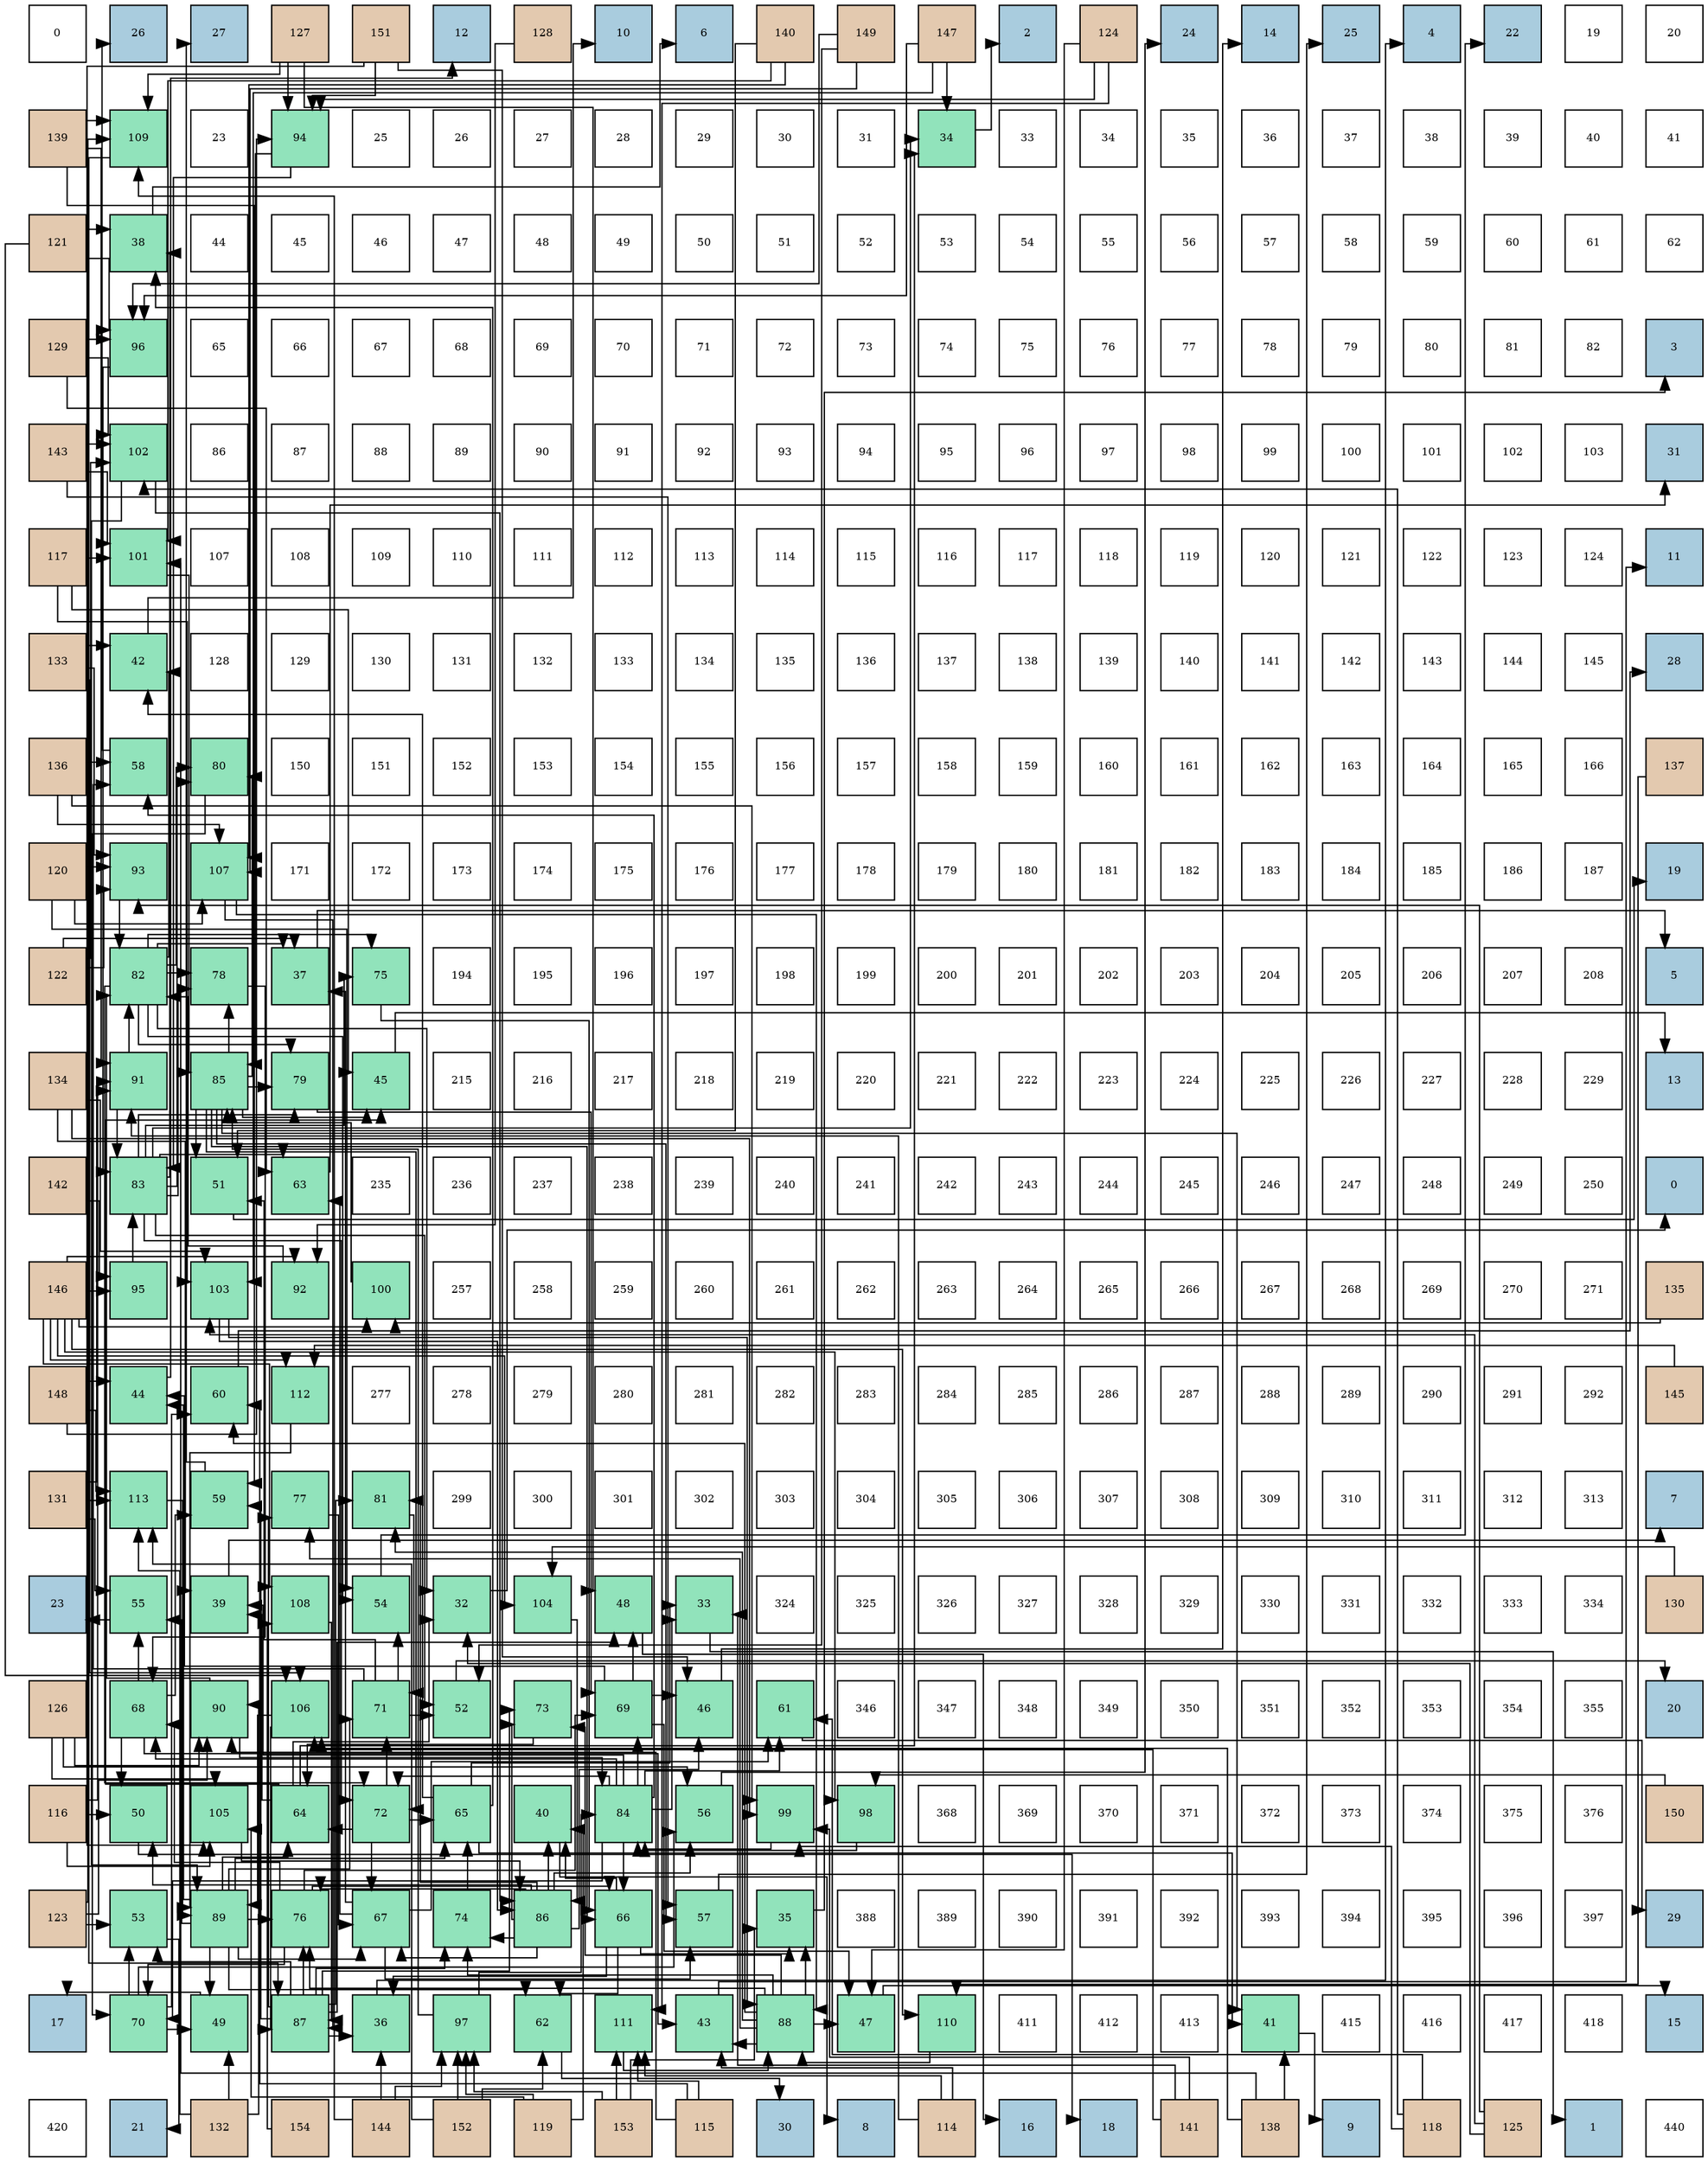 digraph layout{
 rankdir=TB;
 splines=ortho;
 node [style=filled shape=square fixedsize=true width=0.6];
0[label="0", fontsize=8, fillcolor="#ffffff"];
1[label="26", fontsize=8, fillcolor="#a9ccde"];
2[label="27", fontsize=8, fillcolor="#a9ccde"];
3[label="127", fontsize=8, fillcolor="#e3c9af"];
4[label="151", fontsize=8, fillcolor="#e3c9af"];
5[label="12", fontsize=8, fillcolor="#a9ccde"];
6[label="128", fontsize=8, fillcolor="#e3c9af"];
7[label="10", fontsize=8, fillcolor="#a9ccde"];
8[label="6", fontsize=8, fillcolor="#a9ccde"];
9[label="140", fontsize=8, fillcolor="#e3c9af"];
10[label="149", fontsize=8, fillcolor="#e3c9af"];
11[label="147", fontsize=8, fillcolor="#e3c9af"];
12[label="2", fontsize=8, fillcolor="#a9ccde"];
13[label="124", fontsize=8, fillcolor="#e3c9af"];
14[label="24", fontsize=8, fillcolor="#a9ccde"];
15[label="14", fontsize=8, fillcolor="#a9ccde"];
16[label="25", fontsize=8, fillcolor="#a9ccde"];
17[label="4", fontsize=8, fillcolor="#a9ccde"];
18[label="22", fontsize=8, fillcolor="#a9ccde"];
19[label="19", fontsize=8, fillcolor="#ffffff"];
20[label="20", fontsize=8, fillcolor="#ffffff"];
21[label="139", fontsize=8, fillcolor="#e3c9af"];
22[label="109", fontsize=8, fillcolor="#91e3bb"];
23[label="23", fontsize=8, fillcolor="#ffffff"];
24[label="94", fontsize=8, fillcolor="#91e3bb"];
25[label="25", fontsize=8, fillcolor="#ffffff"];
26[label="26", fontsize=8, fillcolor="#ffffff"];
27[label="27", fontsize=8, fillcolor="#ffffff"];
28[label="28", fontsize=8, fillcolor="#ffffff"];
29[label="29", fontsize=8, fillcolor="#ffffff"];
30[label="30", fontsize=8, fillcolor="#ffffff"];
31[label="31", fontsize=8, fillcolor="#ffffff"];
32[label="34", fontsize=8, fillcolor="#91e3bb"];
33[label="33", fontsize=8, fillcolor="#ffffff"];
34[label="34", fontsize=8, fillcolor="#ffffff"];
35[label="35", fontsize=8, fillcolor="#ffffff"];
36[label="36", fontsize=8, fillcolor="#ffffff"];
37[label="37", fontsize=8, fillcolor="#ffffff"];
38[label="38", fontsize=8, fillcolor="#ffffff"];
39[label="39", fontsize=8, fillcolor="#ffffff"];
40[label="40", fontsize=8, fillcolor="#ffffff"];
41[label="41", fontsize=8, fillcolor="#ffffff"];
42[label="121", fontsize=8, fillcolor="#e3c9af"];
43[label="38", fontsize=8, fillcolor="#91e3bb"];
44[label="44", fontsize=8, fillcolor="#ffffff"];
45[label="45", fontsize=8, fillcolor="#ffffff"];
46[label="46", fontsize=8, fillcolor="#ffffff"];
47[label="47", fontsize=8, fillcolor="#ffffff"];
48[label="48", fontsize=8, fillcolor="#ffffff"];
49[label="49", fontsize=8, fillcolor="#ffffff"];
50[label="50", fontsize=8, fillcolor="#ffffff"];
51[label="51", fontsize=8, fillcolor="#ffffff"];
52[label="52", fontsize=8, fillcolor="#ffffff"];
53[label="53", fontsize=8, fillcolor="#ffffff"];
54[label="54", fontsize=8, fillcolor="#ffffff"];
55[label="55", fontsize=8, fillcolor="#ffffff"];
56[label="56", fontsize=8, fillcolor="#ffffff"];
57[label="57", fontsize=8, fillcolor="#ffffff"];
58[label="58", fontsize=8, fillcolor="#ffffff"];
59[label="59", fontsize=8, fillcolor="#ffffff"];
60[label="60", fontsize=8, fillcolor="#ffffff"];
61[label="61", fontsize=8, fillcolor="#ffffff"];
62[label="62", fontsize=8, fillcolor="#ffffff"];
63[label="129", fontsize=8, fillcolor="#e3c9af"];
64[label="96", fontsize=8, fillcolor="#91e3bb"];
65[label="65", fontsize=8, fillcolor="#ffffff"];
66[label="66", fontsize=8, fillcolor="#ffffff"];
67[label="67", fontsize=8, fillcolor="#ffffff"];
68[label="68", fontsize=8, fillcolor="#ffffff"];
69[label="69", fontsize=8, fillcolor="#ffffff"];
70[label="70", fontsize=8, fillcolor="#ffffff"];
71[label="71", fontsize=8, fillcolor="#ffffff"];
72[label="72", fontsize=8, fillcolor="#ffffff"];
73[label="73", fontsize=8, fillcolor="#ffffff"];
74[label="74", fontsize=8, fillcolor="#ffffff"];
75[label="75", fontsize=8, fillcolor="#ffffff"];
76[label="76", fontsize=8, fillcolor="#ffffff"];
77[label="77", fontsize=8, fillcolor="#ffffff"];
78[label="78", fontsize=8, fillcolor="#ffffff"];
79[label="79", fontsize=8, fillcolor="#ffffff"];
80[label="80", fontsize=8, fillcolor="#ffffff"];
81[label="81", fontsize=8, fillcolor="#ffffff"];
82[label="82", fontsize=8, fillcolor="#ffffff"];
83[label="3", fontsize=8, fillcolor="#a9ccde"];
84[label="143", fontsize=8, fillcolor="#e3c9af"];
85[label="102", fontsize=8, fillcolor="#91e3bb"];
86[label="86", fontsize=8, fillcolor="#ffffff"];
87[label="87", fontsize=8, fillcolor="#ffffff"];
88[label="88", fontsize=8, fillcolor="#ffffff"];
89[label="89", fontsize=8, fillcolor="#ffffff"];
90[label="90", fontsize=8, fillcolor="#ffffff"];
91[label="91", fontsize=8, fillcolor="#ffffff"];
92[label="92", fontsize=8, fillcolor="#ffffff"];
93[label="93", fontsize=8, fillcolor="#ffffff"];
94[label="94", fontsize=8, fillcolor="#ffffff"];
95[label="95", fontsize=8, fillcolor="#ffffff"];
96[label="96", fontsize=8, fillcolor="#ffffff"];
97[label="97", fontsize=8, fillcolor="#ffffff"];
98[label="98", fontsize=8, fillcolor="#ffffff"];
99[label="99", fontsize=8, fillcolor="#ffffff"];
100[label="100", fontsize=8, fillcolor="#ffffff"];
101[label="101", fontsize=8, fillcolor="#ffffff"];
102[label="102", fontsize=8, fillcolor="#ffffff"];
103[label="103", fontsize=8, fillcolor="#ffffff"];
104[label="31", fontsize=8, fillcolor="#a9ccde"];
105[label="117", fontsize=8, fillcolor="#e3c9af"];
106[label="101", fontsize=8, fillcolor="#91e3bb"];
107[label="107", fontsize=8, fillcolor="#ffffff"];
108[label="108", fontsize=8, fillcolor="#ffffff"];
109[label="109", fontsize=8, fillcolor="#ffffff"];
110[label="110", fontsize=8, fillcolor="#ffffff"];
111[label="111", fontsize=8, fillcolor="#ffffff"];
112[label="112", fontsize=8, fillcolor="#ffffff"];
113[label="113", fontsize=8, fillcolor="#ffffff"];
114[label="114", fontsize=8, fillcolor="#ffffff"];
115[label="115", fontsize=8, fillcolor="#ffffff"];
116[label="116", fontsize=8, fillcolor="#ffffff"];
117[label="117", fontsize=8, fillcolor="#ffffff"];
118[label="118", fontsize=8, fillcolor="#ffffff"];
119[label="119", fontsize=8, fillcolor="#ffffff"];
120[label="120", fontsize=8, fillcolor="#ffffff"];
121[label="121", fontsize=8, fillcolor="#ffffff"];
122[label="122", fontsize=8, fillcolor="#ffffff"];
123[label="123", fontsize=8, fillcolor="#ffffff"];
124[label="124", fontsize=8, fillcolor="#ffffff"];
125[label="11", fontsize=8, fillcolor="#a9ccde"];
126[label="133", fontsize=8, fillcolor="#e3c9af"];
127[label="42", fontsize=8, fillcolor="#91e3bb"];
128[label="128", fontsize=8, fillcolor="#ffffff"];
129[label="129", fontsize=8, fillcolor="#ffffff"];
130[label="130", fontsize=8, fillcolor="#ffffff"];
131[label="131", fontsize=8, fillcolor="#ffffff"];
132[label="132", fontsize=8, fillcolor="#ffffff"];
133[label="133", fontsize=8, fillcolor="#ffffff"];
134[label="134", fontsize=8, fillcolor="#ffffff"];
135[label="135", fontsize=8, fillcolor="#ffffff"];
136[label="136", fontsize=8, fillcolor="#ffffff"];
137[label="137", fontsize=8, fillcolor="#ffffff"];
138[label="138", fontsize=8, fillcolor="#ffffff"];
139[label="139", fontsize=8, fillcolor="#ffffff"];
140[label="140", fontsize=8, fillcolor="#ffffff"];
141[label="141", fontsize=8, fillcolor="#ffffff"];
142[label="142", fontsize=8, fillcolor="#ffffff"];
143[label="143", fontsize=8, fillcolor="#ffffff"];
144[label="144", fontsize=8, fillcolor="#ffffff"];
145[label="145", fontsize=8, fillcolor="#ffffff"];
146[label="28", fontsize=8, fillcolor="#a9ccde"];
147[label="136", fontsize=8, fillcolor="#e3c9af"];
148[label="58", fontsize=8, fillcolor="#91e3bb"];
149[label="80", fontsize=8, fillcolor="#91e3bb"];
150[label="150", fontsize=8, fillcolor="#ffffff"];
151[label="151", fontsize=8, fillcolor="#ffffff"];
152[label="152", fontsize=8, fillcolor="#ffffff"];
153[label="153", fontsize=8, fillcolor="#ffffff"];
154[label="154", fontsize=8, fillcolor="#ffffff"];
155[label="155", fontsize=8, fillcolor="#ffffff"];
156[label="156", fontsize=8, fillcolor="#ffffff"];
157[label="157", fontsize=8, fillcolor="#ffffff"];
158[label="158", fontsize=8, fillcolor="#ffffff"];
159[label="159", fontsize=8, fillcolor="#ffffff"];
160[label="160", fontsize=8, fillcolor="#ffffff"];
161[label="161", fontsize=8, fillcolor="#ffffff"];
162[label="162", fontsize=8, fillcolor="#ffffff"];
163[label="163", fontsize=8, fillcolor="#ffffff"];
164[label="164", fontsize=8, fillcolor="#ffffff"];
165[label="165", fontsize=8, fillcolor="#ffffff"];
166[label="166", fontsize=8, fillcolor="#ffffff"];
167[label="137", fontsize=8, fillcolor="#e3c9af"];
168[label="120", fontsize=8, fillcolor="#e3c9af"];
169[label="93", fontsize=8, fillcolor="#91e3bb"];
170[label="107", fontsize=8, fillcolor="#91e3bb"];
171[label="171", fontsize=8, fillcolor="#ffffff"];
172[label="172", fontsize=8, fillcolor="#ffffff"];
173[label="173", fontsize=8, fillcolor="#ffffff"];
174[label="174", fontsize=8, fillcolor="#ffffff"];
175[label="175", fontsize=8, fillcolor="#ffffff"];
176[label="176", fontsize=8, fillcolor="#ffffff"];
177[label="177", fontsize=8, fillcolor="#ffffff"];
178[label="178", fontsize=8, fillcolor="#ffffff"];
179[label="179", fontsize=8, fillcolor="#ffffff"];
180[label="180", fontsize=8, fillcolor="#ffffff"];
181[label="181", fontsize=8, fillcolor="#ffffff"];
182[label="182", fontsize=8, fillcolor="#ffffff"];
183[label="183", fontsize=8, fillcolor="#ffffff"];
184[label="184", fontsize=8, fillcolor="#ffffff"];
185[label="185", fontsize=8, fillcolor="#ffffff"];
186[label="186", fontsize=8, fillcolor="#ffffff"];
187[label="187", fontsize=8, fillcolor="#ffffff"];
188[label="19", fontsize=8, fillcolor="#a9ccde"];
189[label="122", fontsize=8, fillcolor="#e3c9af"];
190[label="82", fontsize=8, fillcolor="#91e3bb"];
191[label="78", fontsize=8, fillcolor="#91e3bb"];
192[label="37", fontsize=8, fillcolor="#91e3bb"];
193[label="75", fontsize=8, fillcolor="#91e3bb"];
194[label="194", fontsize=8, fillcolor="#ffffff"];
195[label="195", fontsize=8, fillcolor="#ffffff"];
196[label="196", fontsize=8, fillcolor="#ffffff"];
197[label="197", fontsize=8, fillcolor="#ffffff"];
198[label="198", fontsize=8, fillcolor="#ffffff"];
199[label="199", fontsize=8, fillcolor="#ffffff"];
200[label="200", fontsize=8, fillcolor="#ffffff"];
201[label="201", fontsize=8, fillcolor="#ffffff"];
202[label="202", fontsize=8, fillcolor="#ffffff"];
203[label="203", fontsize=8, fillcolor="#ffffff"];
204[label="204", fontsize=8, fillcolor="#ffffff"];
205[label="205", fontsize=8, fillcolor="#ffffff"];
206[label="206", fontsize=8, fillcolor="#ffffff"];
207[label="207", fontsize=8, fillcolor="#ffffff"];
208[label="208", fontsize=8, fillcolor="#ffffff"];
209[label="5", fontsize=8, fillcolor="#a9ccde"];
210[label="134", fontsize=8, fillcolor="#e3c9af"];
211[label="91", fontsize=8, fillcolor="#91e3bb"];
212[label="85", fontsize=8, fillcolor="#91e3bb"];
213[label="79", fontsize=8, fillcolor="#91e3bb"];
214[label="45", fontsize=8, fillcolor="#91e3bb"];
215[label="215", fontsize=8, fillcolor="#ffffff"];
216[label="216", fontsize=8, fillcolor="#ffffff"];
217[label="217", fontsize=8, fillcolor="#ffffff"];
218[label="218", fontsize=8, fillcolor="#ffffff"];
219[label="219", fontsize=8, fillcolor="#ffffff"];
220[label="220", fontsize=8, fillcolor="#ffffff"];
221[label="221", fontsize=8, fillcolor="#ffffff"];
222[label="222", fontsize=8, fillcolor="#ffffff"];
223[label="223", fontsize=8, fillcolor="#ffffff"];
224[label="224", fontsize=8, fillcolor="#ffffff"];
225[label="225", fontsize=8, fillcolor="#ffffff"];
226[label="226", fontsize=8, fillcolor="#ffffff"];
227[label="227", fontsize=8, fillcolor="#ffffff"];
228[label="228", fontsize=8, fillcolor="#ffffff"];
229[label="229", fontsize=8, fillcolor="#ffffff"];
230[label="13", fontsize=8, fillcolor="#a9ccde"];
231[label="142", fontsize=8, fillcolor="#e3c9af"];
232[label="83", fontsize=8, fillcolor="#91e3bb"];
233[label="51", fontsize=8, fillcolor="#91e3bb"];
234[label="63", fontsize=8, fillcolor="#91e3bb"];
235[label="235", fontsize=8, fillcolor="#ffffff"];
236[label="236", fontsize=8, fillcolor="#ffffff"];
237[label="237", fontsize=8, fillcolor="#ffffff"];
238[label="238", fontsize=8, fillcolor="#ffffff"];
239[label="239", fontsize=8, fillcolor="#ffffff"];
240[label="240", fontsize=8, fillcolor="#ffffff"];
241[label="241", fontsize=8, fillcolor="#ffffff"];
242[label="242", fontsize=8, fillcolor="#ffffff"];
243[label="243", fontsize=8, fillcolor="#ffffff"];
244[label="244", fontsize=8, fillcolor="#ffffff"];
245[label="245", fontsize=8, fillcolor="#ffffff"];
246[label="246", fontsize=8, fillcolor="#ffffff"];
247[label="247", fontsize=8, fillcolor="#ffffff"];
248[label="248", fontsize=8, fillcolor="#ffffff"];
249[label="249", fontsize=8, fillcolor="#ffffff"];
250[label="250", fontsize=8, fillcolor="#ffffff"];
251[label="0", fontsize=8, fillcolor="#a9ccde"];
252[label="146", fontsize=8, fillcolor="#e3c9af"];
253[label="95", fontsize=8, fillcolor="#91e3bb"];
254[label="103", fontsize=8, fillcolor="#91e3bb"];
255[label="92", fontsize=8, fillcolor="#91e3bb"];
256[label="100", fontsize=8, fillcolor="#91e3bb"];
257[label="257", fontsize=8, fillcolor="#ffffff"];
258[label="258", fontsize=8, fillcolor="#ffffff"];
259[label="259", fontsize=8, fillcolor="#ffffff"];
260[label="260", fontsize=8, fillcolor="#ffffff"];
261[label="261", fontsize=8, fillcolor="#ffffff"];
262[label="262", fontsize=8, fillcolor="#ffffff"];
263[label="263", fontsize=8, fillcolor="#ffffff"];
264[label="264", fontsize=8, fillcolor="#ffffff"];
265[label="265", fontsize=8, fillcolor="#ffffff"];
266[label="266", fontsize=8, fillcolor="#ffffff"];
267[label="267", fontsize=8, fillcolor="#ffffff"];
268[label="268", fontsize=8, fillcolor="#ffffff"];
269[label="269", fontsize=8, fillcolor="#ffffff"];
270[label="270", fontsize=8, fillcolor="#ffffff"];
271[label="271", fontsize=8, fillcolor="#ffffff"];
272[label="135", fontsize=8, fillcolor="#e3c9af"];
273[label="148", fontsize=8, fillcolor="#e3c9af"];
274[label="44", fontsize=8, fillcolor="#91e3bb"];
275[label="60", fontsize=8, fillcolor="#91e3bb"];
276[label="112", fontsize=8, fillcolor="#91e3bb"];
277[label="277", fontsize=8, fillcolor="#ffffff"];
278[label="278", fontsize=8, fillcolor="#ffffff"];
279[label="279", fontsize=8, fillcolor="#ffffff"];
280[label="280", fontsize=8, fillcolor="#ffffff"];
281[label="281", fontsize=8, fillcolor="#ffffff"];
282[label="282", fontsize=8, fillcolor="#ffffff"];
283[label="283", fontsize=8, fillcolor="#ffffff"];
284[label="284", fontsize=8, fillcolor="#ffffff"];
285[label="285", fontsize=8, fillcolor="#ffffff"];
286[label="286", fontsize=8, fillcolor="#ffffff"];
287[label="287", fontsize=8, fillcolor="#ffffff"];
288[label="288", fontsize=8, fillcolor="#ffffff"];
289[label="289", fontsize=8, fillcolor="#ffffff"];
290[label="290", fontsize=8, fillcolor="#ffffff"];
291[label="291", fontsize=8, fillcolor="#ffffff"];
292[label="292", fontsize=8, fillcolor="#ffffff"];
293[label="145", fontsize=8, fillcolor="#e3c9af"];
294[label="131", fontsize=8, fillcolor="#e3c9af"];
295[label="113", fontsize=8, fillcolor="#91e3bb"];
296[label="59", fontsize=8, fillcolor="#91e3bb"];
297[label="77", fontsize=8, fillcolor="#91e3bb"];
298[label="81", fontsize=8, fillcolor="#91e3bb"];
299[label="299", fontsize=8, fillcolor="#ffffff"];
300[label="300", fontsize=8, fillcolor="#ffffff"];
301[label="301", fontsize=8, fillcolor="#ffffff"];
302[label="302", fontsize=8, fillcolor="#ffffff"];
303[label="303", fontsize=8, fillcolor="#ffffff"];
304[label="304", fontsize=8, fillcolor="#ffffff"];
305[label="305", fontsize=8, fillcolor="#ffffff"];
306[label="306", fontsize=8, fillcolor="#ffffff"];
307[label="307", fontsize=8, fillcolor="#ffffff"];
308[label="308", fontsize=8, fillcolor="#ffffff"];
309[label="309", fontsize=8, fillcolor="#ffffff"];
310[label="310", fontsize=8, fillcolor="#ffffff"];
311[label="311", fontsize=8, fillcolor="#ffffff"];
312[label="312", fontsize=8, fillcolor="#ffffff"];
313[label="313", fontsize=8, fillcolor="#ffffff"];
314[label="7", fontsize=8, fillcolor="#a9ccde"];
315[label="23", fontsize=8, fillcolor="#a9ccde"];
316[label="55", fontsize=8, fillcolor="#91e3bb"];
317[label="39", fontsize=8, fillcolor="#91e3bb"];
318[label="108", fontsize=8, fillcolor="#91e3bb"];
319[label="54", fontsize=8, fillcolor="#91e3bb"];
320[label="32", fontsize=8, fillcolor="#91e3bb"];
321[label="104", fontsize=8, fillcolor="#91e3bb"];
322[label="48", fontsize=8, fillcolor="#91e3bb"];
323[label="33", fontsize=8, fillcolor="#91e3bb"];
324[label="324", fontsize=8, fillcolor="#ffffff"];
325[label="325", fontsize=8, fillcolor="#ffffff"];
326[label="326", fontsize=8, fillcolor="#ffffff"];
327[label="327", fontsize=8, fillcolor="#ffffff"];
328[label="328", fontsize=8, fillcolor="#ffffff"];
329[label="329", fontsize=8, fillcolor="#ffffff"];
330[label="330", fontsize=8, fillcolor="#ffffff"];
331[label="331", fontsize=8, fillcolor="#ffffff"];
332[label="332", fontsize=8, fillcolor="#ffffff"];
333[label="333", fontsize=8, fillcolor="#ffffff"];
334[label="334", fontsize=8, fillcolor="#ffffff"];
335[label="130", fontsize=8, fillcolor="#e3c9af"];
336[label="126", fontsize=8, fillcolor="#e3c9af"];
337[label="68", fontsize=8, fillcolor="#91e3bb"];
338[label="90", fontsize=8, fillcolor="#91e3bb"];
339[label="106", fontsize=8, fillcolor="#91e3bb"];
340[label="71", fontsize=8, fillcolor="#91e3bb"];
341[label="52", fontsize=8, fillcolor="#91e3bb"];
342[label="73", fontsize=8, fillcolor="#91e3bb"];
343[label="69", fontsize=8, fillcolor="#91e3bb"];
344[label="46", fontsize=8, fillcolor="#91e3bb"];
345[label="61", fontsize=8, fillcolor="#91e3bb"];
346[label="346", fontsize=8, fillcolor="#ffffff"];
347[label="347", fontsize=8, fillcolor="#ffffff"];
348[label="348", fontsize=8, fillcolor="#ffffff"];
349[label="349", fontsize=8, fillcolor="#ffffff"];
350[label="350", fontsize=8, fillcolor="#ffffff"];
351[label="351", fontsize=8, fillcolor="#ffffff"];
352[label="352", fontsize=8, fillcolor="#ffffff"];
353[label="353", fontsize=8, fillcolor="#ffffff"];
354[label="354", fontsize=8, fillcolor="#ffffff"];
355[label="355", fontsize=8, fillcolor="#ffffff"];
356[label="20", fontsize=8, fillcolor="#a9ccde"];
357[label="116", fontsize=8, fillcolor="#e3c9af"];
358[label="50", fontsize=8, fillcolor="#91e3bb"];
359[label="105", fontsize=8, fillcolor="#91e3bb"];
360[label="64", fontsize=8, fillcolor="#91e3bb"];
361[label="72", fontsize=8, fillcolor="#91e3bb"];
362[label="65", fontsize=8, fillcolor="#91e3bb"];
363[label="40", fontsize=8, fillcolor="#91e3bb"];
364[label="84", fontsize=8, fillcolor="#91e3bb"];
365[label="56", fontsize=8, fillcolor="#91e3bb"];
366[label="99", fontsize=8, fillcolor="#91e3bb"];
367[label="98", fontsize=8, fillcolor="#91e3bb"];
368[label="368", fontsize=8, fillcolor="#ffffff"];
369[label="369", fontsize=8, fillcolor="#ffffff"];
370[label="370", fontsize=8, fillcolor="#ffffff"];
371[label="371", fontsize=8, fillcolor="#ffffff"];
372[label="372", fontsize=8, fillcolor="#ffffff"];
373[label="373", fontsize=8, fillcolor="#ffffff"];
374[label="374", fontsize=8, fillcolor="#ffffff"];
375[label="375", fontsize=8, fillcolor="#ffffff"];
376[label="376", fontsize=8, fillcolor="#ffffff"];
377[label="150", fontsize=8, fillcolor="#e3c9af"];
378[label="123", fontsize=8, fillcolor="#e3c9af"];
379[label="53", fontsize=8, fillcolor="#91e3bb"];
380[label="89", fontsize=8, fillcolor="#91e3bb"];
381[label="76", fontsize=8, fillcolor="#91e3bb"];
382[label="67", fontsize=8, fillcolor="#91e3bb"];
383[label="74", fontsize=8, fillcolor="#91e3bb"];
384[label="86", fontsize=8, fillcolor="#91e3bb"];
385[label="66", fontsize=8, fillcolor="#91e3bb"];
386[label="57", fontsize=8, fillcolor="#91e3bb"];
387[label="35", fontsize=8, fillcolor="#91e3bb"];
388[label="388", fontsize=8, fillcolor="#ffffff"];
389[label="389", fontsize=8, fillcolor="#ffffff"];
390[label="390", fontsize=8, fillcolor="#ffffff"];
391[label="391", fontsize=8, fillcolor="#ffffff"];
392[label="392", fontsize=8, fillcolor="#ffffff"];
393[label="393", fontsize=8, fillcolor="#ffffff"];
394[label="394", fontsize=8, fillcolor="#ffffff"];
395[label="395", fontsize=8, fillcolor="#ffffff"];
396[label="396", fontsize=8, fillcolor="#ffffff"];
397[label="397", fontsize=8, fillcolor="#ffffff"];
398[label="29", fontsize=8, fillcolor="#a9ccde"];
399[label="17", fontsize=8, fillcolor="#a9ccde"];
400[label="70", fontsize=8, fillcolor="#91e3bb"];
401[label="49", fontsize=8, fillcolor="#91e3bb"];
402[label="87", fontsize=8, fillcolor="#91e3bb"];
403[label="36", fontsize=8, fillcolor="#91e3bb"];
404[label="97", fontsize=8, fillcolor="#91e3bb"];
405[label="62", fontsize=8, fillcolor="#91e3bb"];
406[label="111", fontsize=8, fillcolor="#91e3bb"];
407[label="43", fontsize=8, fillcolor="#91e3bb"];
408[label="88", fontsize=8, fillcolor="#91e3bb"];
409[label="47", fontsize=8, fillcolor="#91e3bb"];
410[label="110", fontsize=8, fillcolor="#91e3bb"];
411[label="411", fontsize=8, fillcolor="#ffffff"];
412[label="412", fontsize=8, fillcolor="#ffffff"];
413[label="413", fontsize=8, fillcolor="#ffffff"];
414[label="41", fontsize=8, fillcolor="#91e3bb"];
415[label="415", fontsize=8, fillcolor="#ffffff"];
416[label="416", fontsize=8, fillcolor="#ffffff"];
417[label="417", fontsize=8, fillcolor="#ffffff"];
418[label="418", fontsize=8, fillcolor="#ffffff"];
419[label="15", fontsize=8, fillcolor="#a9ccde"];
420[label="420", fontsize=8, fillcolor="#ffffff"];
421[label="21", fontsize=8, fillcolor="#a9ccde"];
422[label="132", fontsize=8, fillcolor="#e3c9af"];
423[label="154", fontsize=8, fillcolor="#e3c9af"];
424[label="144", fontsize=8, fillcolor="#e3c9af"];
425[label="152", fontsize=8, fillcolor="#e3c9af"];
426[label="119", fontsize=8, fillcolor="#e3c9af"];
427[label="153", fontsize=8, fillcolor="#e3c9af"];
428[label="115", fontsize=8, fillcolor="#e3c9af"];
429[label="30", fontsize=8, fillcolor="#a9ccde"];
430[label="8", fontsize=8, fillcolor="#a9ccde"];
431[label="114", fontsize=8, fillcolor="#e3c9af"];
432[label="16", fontsize=8, fillcolor="#a9ccde"];
433[label="18", fontsize=8, fillcolor="#a9ccde"];
434[label="141", fontsize=8, fillcolor="#e3c9af"];
435[label="138", fontsize=8, fillcolor="#e3c9af"];
436[label="9", fontsize=8, fillcolor="#a9ccde"];
437[label="118", fontsize=8, fillcolor="#e3c9af"];
438[label="125", fontsize=8, fillcolor="#e3c9af"];
439[label="1", fontsize=8, fillcolor="#a9ccde"];
440[label="440", fontsize=8, fillcolor="#ffffff"];
edge [constraint=false, style=vis];320 -> 251;
323 -> 439;
32 -> 12;
387 -> 83;
403 -> 17;
192 -> 209;
43 -> 8;
317 -> 314;
363 -> 430;
414 -> 436;
127 -> 7;
407 -> 125;
274 -> 5;
214 -> 230;
344 -> 15;
409 -> 419;
322 -> 432;
401 -> 399;
358 -> 433;
233 -> 188;
341 -> 356;
379 -> 421;
319 -> 18;
316 -> 315;
365 -> 14;
386 -> 16;
148 -> 1;
296 -> 2;
275 -> 146;
345 -> 398;
405 -> 429;
234 -> 104;
360 -> 320;
360 -> 32;
360 -> 317;
360 -> 214;
362 -> 323;
362 -> 43;
362 -> 414;
362 -> 127;
385 -> 387;
385 -> 403;
385 -> 363;
385 -> 405;
382 -> 192;
382 -> 386;
382 -> 345;
382 -> 234;
337 -> 407;
337 -> 358;
337 -> 316;
337 -> 296;
343 -> 274;
343 -> 344;
343 -> 409;
343 -> 322;
400 -> 401;
400 -> 379;
400 -> 365;
400 -> 275;
340 -> 233;
340 -> 341;
340 -> 319;
340 -> 148;
361 -> 360;
361 -> 362;
361 -> 382;
361 -> 340;
342 -> 360;
383 -> 362;
193 -> 385;
381 -> 385;
381 -> 337;
381 -> 343;
381 -> 400;
297 -> 382;
191 -> 337;
213 -> 343;
149 -> 400;
298 -> 340;
190 -> 320;
190 -> 192;
190 -> 127;
190 -> 319;
190 -> 361;
190 -> 193;
190 -> 191;
190 -> 213;
190 -> 149;
232 -> 32;
232 -> 43;
232 -> 341;
232 -> 234;
232 -> 361;
232 -> 193;
232 -> 191;
232 -> 213;
232 -> 149;
364 -> 323;
364 -> 317;
364 -> 148;
364 -> 345;
364 -> 385;
364 -> 337;
364 -> 343;
364 -> 400;
364 -> 361;
212 -> 414;
212 -> 214;
212 -> 233;
212 -> 386;
212 -> 385;
212 -> 361;
212 -> 191;
212 -> 213;
212 -> 149;
384 -> 363;
384 -> 344;
384 -> 358;
384 -> 365;
384 -> 382;
384 -> 342;
384 -> 383;
384 -> 381;
384 -> 298;
402 -> 403;
402 -> 322;
402 -> 379;
402 -> 296;
402 -> 342;
402 -> 383;
402 -> 381;
402 -> 297;
402 -> 298;
408 -> 387;
408 -> 407;
408 -> 409;
408 -> 275;
408 -> 342;
408 -> 383;
408 -> 381;
408 -> 297;
408 -> 298;
380 -> 274;
380 -> 401;
380 -> 316;
380 -> 405;
380 -> 360;
380 -> 362;
380 -> 382;
380 -> 340;
380 -> 381;
338 -> 190;
338 -> 364;
211 -> 190;
211 -> 232;
255 -> 190;
169 -> 190;
24 -> 232;
24 -> 212;
253 -> 232;
64 -> 232;
404 -> 364;
404 -> 212;
367 -> 364;
366 -> 364;
256 -> 212;
106 -> 212;
85 -> 384;
85 -> 380;
254 -> 384;
254 -> 408;
321 -> 384;
359 -> 384;
339 -> 402;
339 -> 380;
170 -> 402;
170 -> 408;
318 -> 402;
22 -> 402;
410 -> 408;
406 -> 408;
276 -> 380;
295 -> 380;
431 -> 407;
431 -> 211;
431 -> 406;
428 -> 275;
428 -> 338;
428 -> 406;
357 -> 358;
357 -> 211;
357 -> 359;
105 -> 214;
105 -> 106;
105 -> 254;
437 -> 345;
437 -> 366;
437 -> 85;
426 -> 363;
426 -> 404;
426 -> 359;
168 -> 319;
168 -> 169;
168 -> 170;
42 -> 43;
42 -> 64;
42 -> 339;
189 -> 192;
189 -> 169;
189 -> 85;
378 -> 379;
378 -> 338;
378 -> 22;
13 -> 409;
13 -> 24;
13 -> 406;
438 -> 320;
438 -> 169;
438 -> 254;
336 -> 365;
336 -> 338;
336 -> 359;
3 -> 322;
3 -> 24;
3 -> 22;
6 -> 255;
63 -> 234;
63 -> 64;
63 -> 85;
335 -> 321;
294 -> 316;
294 -> 211;
294 -> 295;
422 -> 401;
422 -> 338;
422 -> 295;
126 -> 127;
126 -> 169;
126 -> 339;
210 -> 317;
210 -> 366;
210 -> 254;
272 -> 256;
147 -> 148;
147 -> 366;
147 -> 170;
167 -> 410;
435 -> 414;
435 -> 106;
435 -> 339;
21 -> 296;
21 -> 211;
21 -> 22;
9 -> 233;
9 -> 106;
9 -> 170;
434 -> 323;
434 -> 366;
434 -> 339;
231 -> 253;
84 -> 386;
84 -> 106;
84 -> 85;
424 -> 403;
424 -> 404;
424 -> 22;
293 -> 276;
252 -> 255;
252 -> 253;
252 -> 367;
252 -> 256;
252 -> 321;
252 -> 318;
252 -> 410;
252 -> 276;
11 -> 32;
11 -> 64;
11 -> 254;
273 -> 274;
273 -> 24;
273 -> 295;
10 -> 341;
10 -> 64;
10 -> 170;
377 -> 367;
4 -> 344;
4 -> 24;
4 -> 359;
425 -> 405;
425 -> 404;
425 -> 295;
427 -> 387;
427 -> 404;
427 -> 406;
423 -> 318;
edge [constraint=true, style=invis];
0 -> 21 -> 42 -> 63 -> 84 -> 105 -> 126 -> 147 -> 168 -> 189 -> 210 -> 231 -> 252 -> 273 -> 294 -> 315 -> 336 -> 357 -> 378 -> 399 -> 420;
1 -> 22 -> 43 -> 64 -> 85 -> 106 -> 127 -> 148 -> 169 -> 190 -> 211 -> 232 -> 253 -> 274 -> 295 -> 316 -> 337 -> 358 -> 379 -> 400 -> 421;
2 -> 23 -> 44 -> 65 -> 86 -> 107 -> 128 -> 149 -> 170 -> 191 -> 212 -> 233 -> 254 -> 275 -> 296 -> 317 -> 338 -> 359 -> 380 -> 401 -> 422;
3 -> 24 -> 45 -> 66 -> 87 -> 108 -> 129 -> 150 -> 171 -> 192 -> 213 -> 234 -> 255 -> 276 -> 297 -> 318 -> 339 -> 360 -> 381 -> 402 -> 423;
4 -> 25 -> 46 -> 67 -> 88 -> 109 -> 130 -> 151 -> 172 -> 193 -> 214 -> 235 -> 256 -> 277 -> 298 -> 319 -> 340 -> 361 -> 382 -> 403 -> 424;
5 -> 26 -> 47 -> 68 -> 89 -> 110 -> 131 -> 152 -> 173 -> 194 -> 215 -> 236 -> 257 -> 278 -> 299 -> 320 -> 341 -> 362 -> 383 -> 404 -> 425;
6 -> 27 -> 48 -> 69 -> 90 -> 111 -> 132 -> 153 -> 174 -> 195 -> 216 -> 237 -> 258 -> 279 -> 300 -> 321 -> 342 -> 363 -> 384 -> 405 -> 426;
7 -> 28 -> 49 -> 70 -> 91 -> 112 -> 133 -> 154 -> 175 -> 196 -> 217 -> 238 -> 259 -> 280 -> 301 -> 322 -> 343 -> 364 -> 385 -> 406 -> 427;
8 -> 29 -> 50 -> 71 -> 92 -> 113 -> 134 -> 155 -> 176 -> 197 -> 218 -> 239 -> 260 -> 281 -> 302 -> 323 -> 344 -> 365 -> 386 -> 407 -> 428;
9 -> 30 -> 51 -> 72 -> 93 -> 114 -> 135 -> 156 -> 177 -> 198 -> 219 -> 240 -> 261 -> 282 -> 303 -> 324 -> 345 -> 366 -> 387 -> 408 -> 429;
10 -> 31 -> 52 -> 73 -> 94 -> 115 -> 136 -> 157 -> 178 -> 199 -> 220 -> 241 -> 262 -> 283 -> 304 -> 325 -> 346 -> 367 -> 388 -> 409 -> 430;
11 -> 32 -> 53 -> 74 -> 95 -> 116 -> 137 -> 158 -> 179 -> 200 -> 221 -> 242 -> 263 -> 284 -> 305 -> 326 -> 347 -> 368 -> 389 -> 410 -> 431;
12 -> 33 -> 54 -> 75 -> 96 -> 117 -> 138 -> 159 -> 180 -> 201 -> 222 -> 243 -> 264 -> 285 -> 306 -> 327 -> 348 -> 369 -> 390 -> 411 -> 432;
13 -> 34 -> 55 -> 76 -> 97 -> 118 -> 139 -> 160 -> 181 -> 202 -> 223 -> 244 -> 265 -> 286 -> 307 -> 328 -> 349 -> 370 -> 391 -> 412 -> 433;
14 -> 35 -> 56 -> 77 -> 98 -> 119 -> 140 -> 161 -> 182 -> 203 -> 224 -> 245 -> 266 -> 287 -> 308 -> 329 -> 350 -> 371 -> 392 -> 413 -> 434;
15 -> 36 -> 57 -> 78 -> 99 -> 120 -> 141 -> 162 -> 183 -> 204 -> 225 -> 246 -> 267 -> 288 -> 309 -> 330 -> 351 -> 372 -> 393 -> 414 -> 435;
16 -> 37 -> 58 -> 79 -> 100 -> 121 -> 142 -> 163 -> 184 -> 205 -> 226 -> 247 -> 268 -> 289 -> 310 -> 331 -> 352 -> 373 -> 394 -> 415 -> 436;
17 -> 38 -> 59 -> 80 -> 101 -> 122 -> 143 -> 164 -> 185 -> 206 -> 227 -> 248 -> 269 -> 290 -> 311 -> 332 -> 353 -> 374 -> 395 -> 416 -> 437;
18 -> 39 -> 60 -> 81 -> 102 -> 123 -> 144 -> 165 -> 186 -> 207 -> 228 -> 249 -> 270 -> 291 -> 312 -> 333 -> 354 -> 375 -> 396 -> 417 -> 438;
19 -> 40 -> 61 -> 82 -> 103 -> 124 -> 145 -> 166 -> 187 -> 208 -> 229 -> 250 -> 271 -> 292 -> 313 -> 334 -> 355 -> 376 -> 397 -> 418 -> 439;
20 -> 41 -> 62 -> 83 -> 104 -> 125 -> 146 -> 167 -> 188 -> 209 -> 230 -> 251 -> 272 -> 293 -> 314 -> 335 -> 356 -> 377 -> 398 -> 419 -> 440;
rank = same {0 -> 1 -> 2 -> 3 -> 4 -> 5 -> 6 -> 7 -> 8 -> 9 -> 10 -> 11 -> 12 -> 13 -> 14 -> 15 -> 16 -> 17 -> 18 -> 19 -> 20};
rank = same {21 -> 22 -> 23 -> 24 -> 25 -> 26 -> 27 -> 28 -> 29 -> 30 -> 31 -> 32 -> 33 -> 34 -> 35 -> 36 -> 37 -> 38 -> 39 -> 40 -> 41};
rank = same {42 -> 43 -> 44 -> 45 -> 46 -> 47 -> 48 -> 49 -> 50 -> 51 -> 52 -> 53 -> 54 -> 55 -> 56 -> 57 -> 58 -> 59 -> 60 -> 61 -> 62};
rank = same {63 -> 64 -> 65 -> 66 -> 67 -> 68 -> 69 -> 70 -> 71 -> 72 -> 73 -> 74 -> 75 -> 76 -> 77 -> 78 -> 79 -> 80 -> 81 -> 82 -> 83};
rank = same {84 -> 85 -> 86 -> 87 -> 88 -> 89 -> 90 -> 91 -> 92 -> 93 -> 94 -> 95 -> 96 -> 97 -> 98 -> 99 -> 100 -> 101 -> 102 -> 103 -> 104};
rank = same {105 -> 106 -> 107 -> 108 -> 109 -> 110 -> 111 -> 112 -> 113 -> 114 -> 115 -> 116 -> 117 -> 118 -> 119 -> 120 -> 121 -> 122 -> 123 -> 124 -> 125};
rank = same {126 -> 127 -> 128 -> 129 -> 130 -> 131 -> 132 -> 133 -> 134 -> 135 -> 136 -> 137 -> 138 -> 139 -> 140 -> 141 -> 142 -> 143 -> 144 -> 145 -> 146};
rank = same {147 -> 148 -> 149 -> 150 -> 151 -> 152 -> 153 -> 154 -> 155 -> 156 -> 157 -> 158 -> 159 -> 160 -> 161 -> 162 -> 163 -> 164 -> 165 -> 166 -> 167};
rank = same {168 -> 169 -> 170 -> 171 -> 172 -> 173 -> 174 -> 175 -> 176 -> 177 -> 178 -> 179 -> 180 -> 181 -> 182 -> 183 -> 184 -> 185 -> 186 -> 187 -> 188};
rank = same {189 -> 190 -> 191 -> 192 -> 193 -> 194 -> 195 -> 196 -> 197 -> 198 -> 199 -> 200 -> 201 -> 202 -> 203 -> 204 -> 205 -> 206 -> 207 -> 208 -> 209};
rank = same {210 -> 211 -> 212 -> 213 -> 214 -> 215 -> 216 -> 217 -> 218 -> 219 -> 220 -> 221 -> 222 -> 223 -> 224 -> 225 -> 226 -> 227 -> 228 -> 229 -> 230};
rank = same {231 -> 232 -> 233 -> 234 -> 235 -> 236 -> 237 -> 238 -> 239 -> 240 -> 241 -> 242 -> 243 -> 244 -> 245 -> 246 -> 247 -> 248 -> 249 -> 250 -> 251};
rank = same {252 -> 253 -> 254 -> 255 -> 256 -> 257 -> 258 -> 259 -> 260 -> 261 -> 262 -> 263 -> 264 -> 265 -> 266 -> 267 -> 268 -> 269 -> 270 -> 271 -> 272};
rank = same {273 -> 274 -> 275 -> 276 -> 277 -> 278 -> 279 -> 280 -> 281 -> 282 -> 283 -> 284 -> 285 -> 286 -> 287 -> 288 -> 289 -> 290 -> 291 -> 292 -> 293};
rank = same {294 -> 295 -> 296 -> 297 -> 298 -> 299 -> 300 -> 301 -> 302 -> 303 -> 304 -> 305 -> 306 -> 307 -> 308 -> 309 -> 310 -> 311 -> 312 -> 313 -> 314};
rank = same {315 -> 316 -> 317 -> 318 -> 319 -> 320 -> 321 -> 322 -> 323 -> 324 -> 325 -> 326 -> 327 -> 328 -> 329 -> 330 -> 331 -> 332 -> 333 -> 334 -> 335};
rank = same {336 -> 337 -> 338 -> 339 -> 340 -> 341 -> 342 -> 343 -> 344 -> 345 -> 346 -> 347 -> 348 -> 349 -> 350 -> 351 -> 352 -> 353 -> 354 -> 355 -> 356};
rank = same {357 -> 358 -> 359 -> 360 -> 361 -> 362 -> 363 -> 364 -> 365 -> 366 -> 367 -> 368 -> 369 -> 370 -> 371 -> 372 -> 373 -> 374 -> 375 -> 376 -> 377};
rank = same {378 -> 379 -> 380 -> 381 -> 382 -> 383 -> 384 -> 385 -> 386 -> 387 -> 388 -> 389 -> 390 -> 391 -> 392 -> 393 -> 394 -> 395 -> 396 -> 397 -> 398};
rank = same {399 -> 400 -> 401 -> 402 -> 403 -> 404 -> 405 -> 406 -> 407 -> 408 -> 409 -> 410 -> 411 -> 412 -> 413 -> 414 -> 415 -> 416 -> 417 -> 418 -> 419};
rank = same {420 -> 421 -> 422 -> 423 -> 424 -> 425 -> 426 -> 427 -> 428 -> 429 -> 430 -> 431 -> 432 -> 433 -> 434 -> 435 -> 436 -> 437 -> 438 -> 439 -> 440};
}